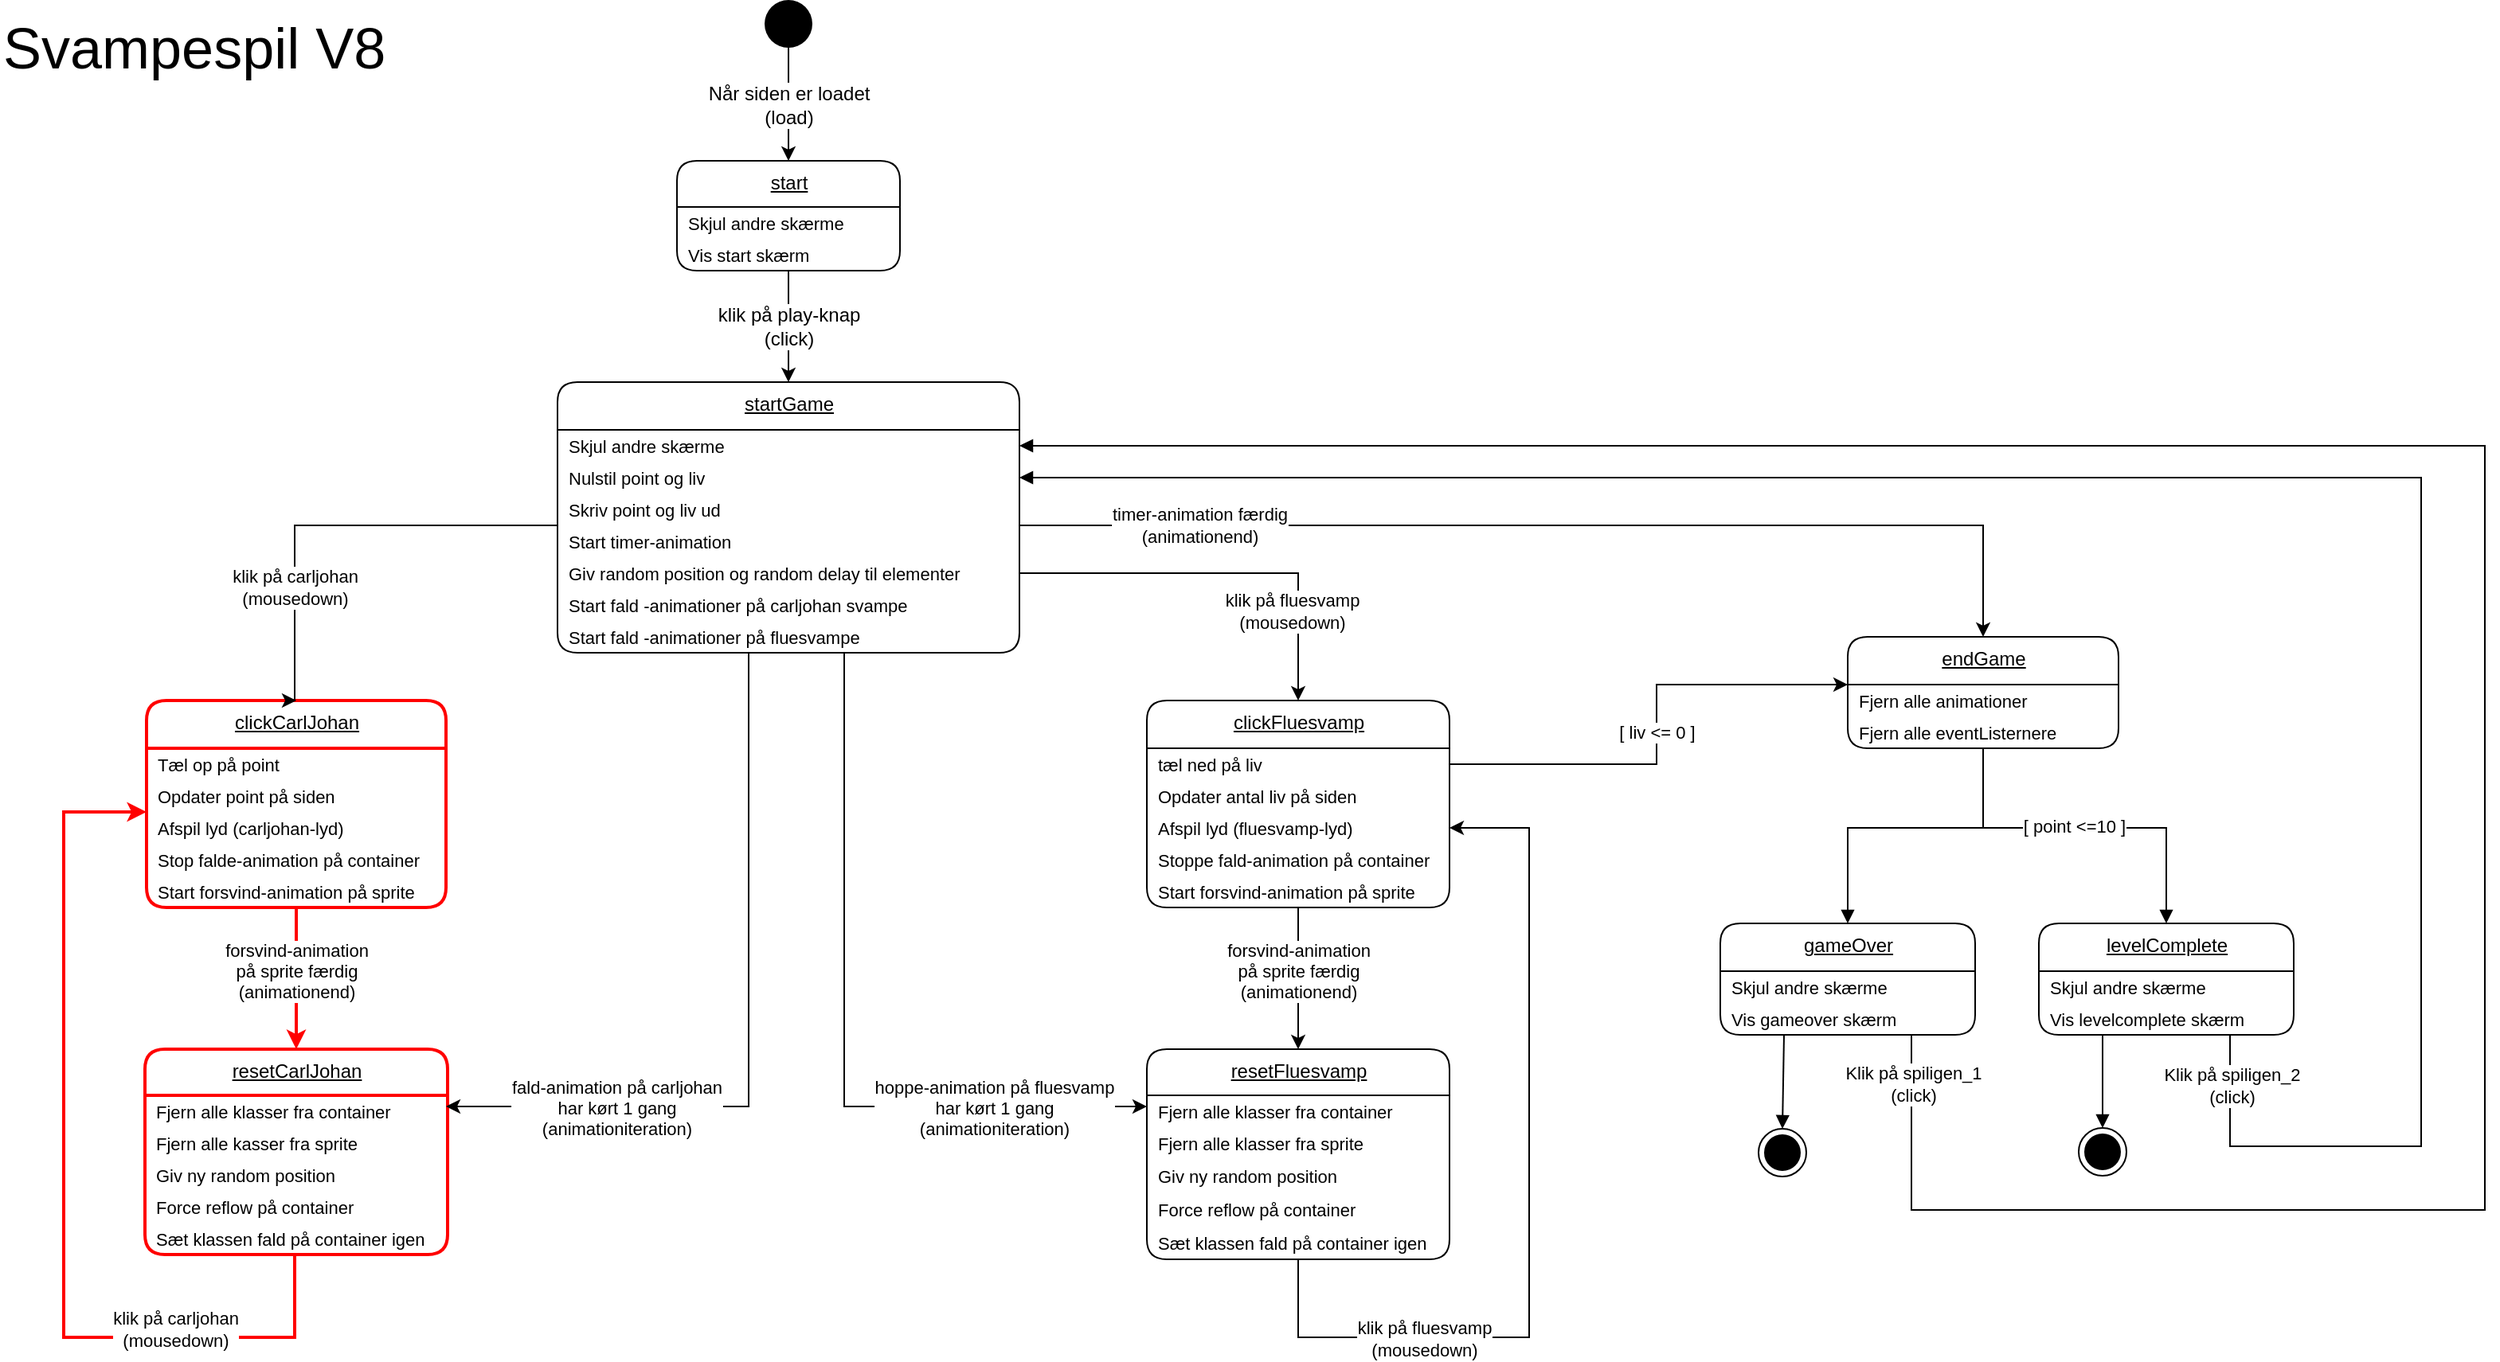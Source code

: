 <mxfile>
    <diagram id="dPa3eCRp1KqCvTpyh3m8" name="Page-1">
        <mxGraphModel dx="702" dy="438" grid="1" gridSize="10" guides="1" tooltips="1" connect="1" arrows="1" fold="1" page="1" pageScale="1" pageWidth="827" pageHeight="1169" background="#FFFFFF" math="0" shadow="0">
            <root>
                <mxCell id="0"/>
                <mxCell id="1" parent="0"/>
                <mxCell id="23" value="&lt;span style=&quot;font-size: 12px&quot;&gt;Når siden er loadet&lt;br&gt;(load)&lt;br&gt;&lt;/span&gt;" style="edgeStyle=orthogonalEdgeStyle;rounded=0;orthogonalLoop=1;jettySize=auto;html=1;exitX=0.5;exitY=1;exitDx=0;exitDy=0;entryX=0.5;entryY=0;entryDx=0;entryDy=0;" parent="1" source="2" target="63" edge="1">
                    <mxGeometry relative="1" as="geometry">
                        <mxPoint x="380" y="120" as="targetPoint"/>
                    </mxGeometry>
                </mxCell>
                <mxCell id="2" value="" style="ellipse;fillColor=#000000;strokeColor=none;" parent="1" vertex="1">
                    <mxGeometry x="520" y="40" width="30" height="30" as="geometry"/>
                </mxCell>
                <mxCell id="25" value="startGame" style="swimlane;fontStyle=4;align=center;verticalAlign=top;childLayout=stackLayout;horizontal=1;startSize=30;horizontalStack=0;resizeParent=1;resizeParentMax=0;resizeLast=0;collapsible=0;marginBottom=0;html=1;rounded=1;absoluteArcSize=1;arcSize=25;" parent="1" vertex="1">
                    <mxGeometry x="390" y="280" width="290" height="170" as="geometry"/>
                </mxCell>
                <mxCell id="26" value="Skjul andre skærme" style="fillColor=none;strokeColor=none;align=left;verticalAlign=middle;spacingLeft=5;fontSize=11;" parent="25" vertex="1">
                    <mxGeometry y="30" width="290" height="20" as="geometry"/>
                </mxCell>
                <mxCell id="46" value="Nulstil point og liv" style="fillColor=none;strokeColor=none;align=left;verticalAlign=middle;spacingLeft=5;fontSize=11;" parent="25" vertex="1">
                    <mxGeometry y="50" width="290" height="20" as="geometry"/>
                </mxCell>
                <mxCell id="47" value="Skriv point og liv ud" style="fillColor=none;strokeColor=none;align=left;verticalAlign=middle;spacingLeft=5;fontSize=11;" parent="25" vertex="1">
                    <mxGeometry y="70" width="290" height="20" as="geometry"/>
                </mxCell>
                <mxCell id="49" value="Start timer-animation" style="fillColor=none;strokeColor=none;align=left;verticalAlign=middle;spacingLeft=5;fontSize=11;" parent="25" vertex="1">
                    <mxGeometry y="90" width="290" height="20" as="geometry"/>
                </mxCell>
                <mxCell id="50" value="Giv random position og random delay til elementer" style="fillColor=none;strokeColor=none;align=left;verticalAlign=middle;spacingLeft=5;fontSize=11;" parent="25" vertex="1">
                    <mxGeometry y="110" width="290" height="20" as="geometry"/>
                </mxCell>
                <mxCell id="52" value="Start fald -animationer på carljohan svampe" style="fillColor=none;strokeColor=none;align=left;verticalAlign=middle;spacingLeft=5;fontSize=11;" parent="25" vertex="1">
                    <mxGeometry y="130" width="290" height="20" as="geometry"/>
                </mxCell>
                <mxCell id="147" value="Start fald -animationer på fluesvampe" style="fillColor=none;strokeColor=none;align=left;verticalAlign=middle;spacingLeft=5;fontSize=11;" parent="25" vertex="1">
                    <mxGeometry y="150" width="290" height="20" as="geometry"/>
                </mxCell>
                <mxCell id="53" value="&lt;span style=&quot;font-size: 12px&quot;&gt;klik på play-knap&lt;br&gt;(click)&lt;br&gt;&lt;/span&gt;" style="edgeStyle=orthogonalEdgeStyle;rounded=0;orthogonalLoop=1;jettySize=auto;html=1;exitX=0.5;exitY=1;exitDx=0;exitDy=0;entryX=0.5;entryY=0;entryDx=0;entryDy=0;" parent="1" source="65" target="25" edge="1">
                    <mxGeometry relative="1" as="geometry">
                        <mxPoint x="380" y="197" as="sourcePoint"/>
                    </mxGeometry>
                </mxCell>
                <mxCell id="55" value="clickCarlJohan" style="swimlane;fontStyle=4;align=center;verticalAlign=top;childLayout=stackLayout;horizontal=1;startSize=30;horizontalStack=0;resizeParent=1;resizeParentMax=0;resizeLast=0;collapsible=0;marginBottom=0;html=1;rounded=1;absoluteArcSize=1;arcSize=25;strokeColor=#FF0000;strokeWidth=2;" parent="1" vertex="1">
                    <mxGeometry x="132" y="480" width="188" height="130" as="geometry"/>
                </mxCell>
                <mxCell id="56" value="Tæl op på point" style="fillColor=none;strokeColor=none;align=left;verticalAlign=middle;spacingLeft=5;fontSize=11;" parent="55" vertex="1">
                    <mxGeometry y="30" width="188" height="20" as="geometry"/>
                </mxCell>
                <mxCell id="57" value="Opdater point på siden" style="fillColor=none;strokeColor=none;align=left;verticalAlign=middle;spacingLeft=5;fontSize=11;" parent="55" vertex="1">
                    <mxGeometry y="50" width="188" height="20" as="geometry"/>
                </mxCell>
                <mxCell id="117" value="Afspil lyd (carljohan-lyd)" style="fillColor=none;strokeColor=none;align=left;verticalAlign=middle;spacingLeft=5;fontSize=11;" parent="55" vertex="1">
                    <mxGeometry y="70" width="188" height="20" as="geometry"/>
                </mxCell>
                <mxCell id="144" value="Stop falde-animation på container" style="fillColor=none;strokeColor=none;align=left;verticalAlign=middle;spacingLeft=5;fontSize=11;" parent="55" vertex="1">
                    <mxGeometry y="90" width="188" height="20" as="geometry"/>
                </mxCell>
                <mxCell id="145" value="Start forsvind-animation på sprite" style="fillColor=none;strokeColor=none;align=left;verticalAlign=middle;spacingLeft=5;fontSize=11;" parent="55" vertex="1">
                    <mxGeometry y="110" width="188" height="20" as="geometry"/>
                </mxCell>
                <mxCell id="63" value="start" style="swimlane;fontStyle=4;align=center;verticalAlign=top;childLayout=stackLayout;horizontal=1;startSize=29;horizontalStack=0;resizeParent=1;resizeParentMax=0;resizeLast=0;collapsible=0;marginBottom=0;html=1;rounded=1;absoluteArcSize=1;arcSize=25;" parent="1" vertex="1">
                    <mxGeometry x="465" y="141" width="140" height="69" as="geometry"/>
                </mxCell>
                <mxCell id="64" value="Skjul andre skærme" style="fillColor=none;strokeColor=none;align=left;verticalAlign=middle;spacingLeft=5;fontSize=11;" parent="63" vertex="1">
                    <mxGeometry y="29" width="140" height="20" as="geometry"/>
                </mxCell>
                <mxCell id="65" value="Vis start skærm" style="fillColor=none;strokeColor=none;align=left;verticalAlign=middle;spacingLeft=5;fontSize=11;" parent="63" vertex="1">
                    <mxGeometry y="49" width="140" height="20" as="geometry"/>
                </mxCell>
                <mxCell id="68" value="resetCarlJohan" style="swimlane;fontStyle=4;align=center;verticalAlign=top;childLayout=stackLayout;horizontal=1;startSize=29;horizontalStack=0;resizeParent=1;resizeParentMax=0;resizeLast=0;collapsible=0;marginBottom=0;html=1;rounded=1;absoluteArcSize=1;arcSize=25;strokeColor=#FF0000;strokeWidth=2;" parent="1" vertex="1">
                    <mxGeometry x="131" y="699" width="190" height="129" as="geometry"/>
                </mxCell>
                <mxCell id="70" value="Fjern alle klasser fra container" style="fillColor=none;strokeColor=none;align=left;verticalAlign=middle;spacingLeft=5;fontSize=11;" parent="68" vertex="1">
                    <mxGeometry y="29" width="190" height="20" as="geometry"/>
                </mxCell>
                <mxCell id="71" value="Fjern alle kasser fra sprite" style="fillColor=none;strokeColor=none;align=left;verticalAlign=middle;spacingLeft=5;fontSize=11;" parent="68" vertex="1">
                    <mxGeometry y="49" width="190" height="20" as="geometry"/>
                </mxCell>
                <mxCell id="154" value="Giv ny random position" style="fillColor=none;strokeColor=none;align=left;verticalAlign=middle;spacingLeft=5;fontSize=11;" parent="68" vertex="1">
                    <mxGeometry y="69" width="190" height="20" as="geometry"/>
                </mxCell>
                <mxCell id="155" value="Force reflow på container" style="fillColor=none;strokeColor=none;align=left;verticalAlign=middle;spacingLeft=5;fontSize=11;" parent="68" vertex="1">
                    <mxGeometry y="89" width="190" height="20" as="geometry"/>
                </mxCell>
                <mxCell id="156" value="Sæt klassen fald på container igen" style="fillColor=none;strokeColor=none;align=left;verticalAlign=middle;spacingLeft=5;fontSize=11;" parent="68" vertex="1">
                    <mxGeometry y="109" width="190" height="20" as="geometry"/>
                </mxCell>
                <mxCell id="72" value="" style="edgeStyle=orthogonalEdgeStyle;rounded=0;orthogonalLoop=1;jettySize=auto;html=1;exitX=0.5;exitY=1;exitDx=0;exitDy=0;entryX=0.5;entryY=0;entryDx=0;entryDy=0;strokeColor=#FF0000;strokeWidth=2;" parent="1" source="145" target="68" edge="1">
                    <mxGeometry x="-0.012" y="-45" relative="1" as="geometry">
                        <mxPoint x="222" y="610" as="sourcePoint"/>
                        <mxPoint x="222" y="691" as="targetPoint"/>
                        <mxPoint as="offset"/>
                    </mxGeometry>
                </mxCell>
                <mxCell id="146" value="forsvind-animation&lt;br&gt;på sprite færdig&lt;br&gt;(animationend)" style="edgeLabel;html=1;align=center;verticalAlign=middle;resizable=0;points=[];fontSize=11;" parent="72" vertex="1" connectable="0">
                    <mxGeometry x="-0.265" relative="1" as="geometry">
                        <mxPoint y="7" as="offset"/>
                    </mxGeometry>
                </mxCell>
                <mxCell id="73" value="klik på carljohan&lt;br&gt;(mousedown)" style="edgeStyle=orthogonalEdgeStyle;rounded=0;orthogonalLoop=1;jettySize=auto;html=1;exitX=0;exitY=0;exitDx=0;exitDy=0;entryX=0.5;entryY=0;entryDx=0;entryDy=0;" parent="1" source="49" target="55" edge="1">
                    <mxGeometry x="0.475" relative="1" as="geometry">
                        <mxPoint as="offset"/>
                        <mxPoint x="395" y="360" as="sourcePoint"/>
                        <mxPoint x="200" y="470" as="targetPoint"/>
                        <Array as="points">
                            <mxPoint x="225" y="370"/>
                        </Array>
                    </mxGeometry>
                </mxCell>
                <mxCell id="75" value="clickFluesvamp" style="swimlane;fontStyle=4;align=center;verticalAlign=top;childLayout=stackLayout;horizontal=1;startSize=30;horizontalStack=0;resizeParent=1;resizeParentMax=0;resizeLast=0;collapsible=0;marginBottom=0;html=1;rounded=1;absoluteArcSize=1;arcSize=25;" parent="1" vertex="1">
                    <mxGeometry x="760" y="480" width="190" height="130" as="geometry"/>
                </mxCell>
                <mxCell id="76" value="tæl ned på liv" style="fillColor=none;strokeColor=none;align=left;verticalAlign=middle;spacingLeft=5;fontSize=11;" parent="75" vertex="1">
                    <mxGeometry y="30" width="190" height="20" as="geometry"/>
                </mxCell>
                <mxCell id="77" value="Opdater antal liv på siden" style="fillColor=none;strokeColor=none;align=left;verticalAlign=middle;spacingLeft=5;fontSize=11;" parent="75" vertex="1">
                    <mxGeometry y="50" width="190" height="20" as="geometry"/>
                </mxCell>
                <mxCell id="118" value="Afspil lyd (fluesvamp-lyd)" style="fillColor=none;strokeColor=none;align=left;verticalAlign=middle;spacingLeft=5;fontSize=11;" parent="75" vertex="1">
                    <mxGeometry y="70" width="190" height="20" as="geometry"/>
                </mxCell>
                <mxCell id="125" value="Stoppe fald-animation på container" style="fillColor=none;strokeColor=none;align=left;verticalAlign=middle;spacingLeft=5;fontSize=11;" parent="75" vertex="1">
                    <mxGeometry y="90" width="190" height="20" as="geometry"/>
                </mxCell>
                <mxCell id="126" value="Start forsvind-animation på sprite" style="fillColor=none;strokeColor=none;align=left;verticalAlign=middle;spacingLeft=5;fontSize=11;" parent="75" vertex="1">
                    <mxGeometry y="110" width="190" height="20" as="geometry"/>
                </mxCell>
                <mxCell id="79" value="resetFluesvamp" style="swimlane;fontStyle=4;align=center;verticalAlign=top;childLayout=stackLayout;horizontal=1;startSize=29;horizontalStack=0;resizeParent=1;resizeParentMax=0;resizeLast=0;collapsible=0;marginBottom=0;html=1;rounded=1;absoluteArcSize=1;arcSize=25;" parent="1" vertex="1">
                    <mxGeometry x="760" y="699" width="190" height="132" as="geometry"/>
                </mxCell>
                <mxCell id="82" value="Fjern alle klasser fra container" style="fillColor=none;strokeColor=none;align=left;verticalAlign=middle;spacingLeft=5;fontSize=11;" parent="79" vertex="1">
                    <mxGeometry y="29" width="190" height="20" as="geometry"/>
                </mxCell>
                <mxCell id="133" value="Fjern alle klasser fra sprite" style="fillColor=none;strokeColor=none;align=left;verticalAlign=middle;spacingLeft=5;fontSize=11;" parent="79" vertex="1">
                    <mxGeometry y="49" width="190" height="20" as="geometry"/>
                </mxCell>
                <mxCell id="157" value="Giv ny random position" style="fillColor=none;strokeColor=none;align=left;verticalAlign=middle;spacingLeft=5;fontSize=11;" parent="79" vertex="1">
                    <mxGeometry y="69" width="190" height="21" as="geometry"/>
                </mxCell>
                <mxCell id="158" value="Force reflow på container" style="fillColor=none;strokeColor=none;align=left;verticalAlign=middle;spacingLeft=5;fontSize=11;" parent="79" vertex="1">
                    <mxGeometry y="90" width="190" height="21" as="geometry"/>
                </mxCell>
                <mxCell id="163" value="Sæt klassen fald på container igen" style="fillColor=none;strokeColor=none;align=left;verticalAlign=middle;spacingLeft=5;fontSize=11;" parent="79" vertex="1">
                    <mxGeometry y="111" width="190" height="21" as="geometry"/>
                </mxCell>
                <mxCell id="83" value="forsvind-animation&lt;br&gt;på sprite færdig&lt;br&gt;(animationend)" style="edgeStyle=orthogonalEdgeStyle;rounded=0;orthogonalLoop=1;jettySize=auto;html=1;entryX=0.5;entryY=0;entryDx=0;entryDy=0;exitX=0.5;exitY=1;exitDx=0;exitDy=0;" parent="1" source="126" target="79" edge="1">
                    <mxGeometry x="-0.101" relative="1" as="geometry">
                        <mxPoint x="855" y="630" as="sourcePoint"/>
                        <mxPoint as="offset"/>
                    </mxGeometry>
                </mxCell>
                <mxCell id="87" value="&lt;font style=&quot;font-size: 11px;&quot;&gt;timer-animation færdig&lt;br&gt;(animationend)&lt;/font&gt;" style="edgeStyle=orthogonalEdgeStyle;rounded=0;orthogonalLoop=1;jettySize=auto;html=1;exitX=1;exitY=1;exitDx=0;exitDy=0;entryX=0.5;entryY=0;entryDx=0;entryDy=0;" parent="1" source="47" target="88" edge="1">
                    <mxGeometry x="-0.665" relative="1" as="geometry">
                        <mxPoint x="860.0" y="160" as="sourcePoint"/>
                        <mxPoint x="1480" y="590" as="targetPoint"/>
                        <mxPoint as="offset"/>
                        <Array as="points">
                            <mxPoint x="1285" y="370"/>
                        </Array>
                    </mxGeometry>
                </mxCell>
                <mxCell id="88" value="endGame" style="swimlane;fontStyle=4;align=center;verticalAlign=top;childLayout=stackLayout;horizontal=1;startSize=30;horizontalStack=0;resizeParent=1;resizeParentMax=0;resizeLast=0;collapsible=0;marginBottom=0;html=1;rounded=1;absoluteArcSize=1;arcSize=25;" parent="1" vertex="1">
                    <mxGeometry x="1200" y="440" width="170" height="70" as="geometry"/>
                </mxCell>
                <mxCell id="89" value="Fjern alle animationer" style="fillColor=none;strokeColor=none;align=left;verticalAlign=middle;spacingLeft=5;fontSize=11;" parent="88" vertex="1">
                    <mxGeometry y="30" width="170" height="20" as="geometry"/>
                </mxCell>
                <mxCell id="90" value="Fjern alle eventListernere" style="fillColor=none;strokeColor=none;align=left;verticalAlign=middle;spacingLeft=5;fontSize=11;" parent="88" vertex="1">
                    <mxGeometry y="50" width="170" height="20" as="geometry"/>
                </mxCell>
                <mxCell id="92" value="levelComplete" style="swimlane;fontStyle=4;align=center;verticalAlign=top;childLayout=stackLayout;horizontal=1;startSize=30;horizontalStack=0;resizeParent=1;resizeParentMax=0;resizeLast=0;collapsible=0;marginBottom=0;html=1;rounded=1;absoluteArcSize=1;arcSize=25;fontSize=12;" parent="1" vertex="1">
                    <mxGeometry x="1320" y="620" width="160" height="70" as="geometry"/>
                </mxCell>
                <mxCell id="93" value="Skjul andre skærme" style="fillColor=none;strokeColor=none;align=left;verticalAlign=middle;spacingLeft=5;fontSize=11;" parent="92" vertex="1">
                    <mxGeometry y="30" width="160" height="20" as="geometry"/>
                </mxCell>
                <mxCell id="137" value="Vis levelcomplete skærm" style="fillColor=none;strokeColor=none;align=left;verticalAlign=middle;spacingLeft=5;fontSize=11;" parent="92" vertex="1">
                    <mxGeometry y="50" width="160" height="20" as="geometry"/>
                </mxCell>
                <mxCell id="172" style="edgeStyle=orthogonalEdgeStyle;html=1;exitX=0.5;exitY=0;exitDx=0;exitDy=0;entryX=0.5;entryY=1;entryDx=0;entryDy=0;labelBackgroundColor=#FFFFFF;startArrow=block;startFill=1;endArrow=none;endFill=0;rounded=0;" parent="1" source="95" target="90" edge="1">
                    <mxGeometry relative="1" as="geometry">
                        <Array as="points">
                            <mxPoint x="1200" y="560"/>
                            <mxPoint x="1285" y="560"/>
                        </Array>
                    </mxGeometry>
                </mxCell>
                <mxCell id="95" value="gameOver" style="swimlane;fontStyle=4;align=center;verticalAlign=top;childLayout=stackLayout;horizontal=1;startSize=30;horizontalStack=0;resizeParent=1;resizeParentMax=0;resizeLast=0;collapsible=0;marginBottom=0;html=1;rounded=1;absoluteArcSize=1;arcSize=25;fontSize=12;" parent="1" vertex="1">
                    <mxGeometry x="1120" y="620" width="160" height="70" as="geometry"/>
                </mxCell>
                <mxCell id="96" value="Skjul andre skærme" style="fillColor=none;strokeColor=none;align=left;verticalAlign=middle;spacingLeft=5;fontSize=11;" parent="95" vertex="1">
                    <mxGeometry y="30" width="160" height="20" as="geometry"/>
                </mxCell>
                <mxCell id="134" value="Vis gameover skærm" style="fillColor=none;strokeColor=none;align=left;verticalAlign=middle;spacingLeft=5;fontSize=11;" parent="95" vertex="1">
                    <mxGeometry y="50" width="160" height="20" as="geometry"/>
                </mxCell>
                <mxCell id="102" value="" style="ellipse;html=1;shape=endState;fillColor=#000000;strokeColor=#000000;" parent="1" vertex="1">
                    <mxGeometry x="1345" y="748.5" width="30" height="30" as="geometry"/>
                </mxCell>
                <mxCell id="110" value="[ liv &amp;lt;= 0 ]" style="edgeStyle=orthogonalEdgeStyle;rounded=0;orthogonalLoop=1;jettySize=auto;html=1;entryX=0;entryY=0;entryDx=0;entryDy=0;exitX=1;exitY=0.5;exitDx=0;exitDy=0;" parent="1" source="76" target="89" edge="1">
                    <mxGeometry relative="1" as="geometry">
                        <Array as="points">
                            <mxPoint x="1080" y="520"/>
                            <mxPoint x="1080" y="470"/>
                        </Array>
                        <mxPoint x="950" y="520" as="sourcePoint"/>
                    </mxGeometry>
                </mxCell>
                <mxCell id="127" style="edgeStyle=orthogonalEdgeStyle;html=1;fontSize=11;rounded=0;strokeColor=#000000;" parent="1" edge="1">
                    <mxGeometry relative="1" as="geometry">
                        <Array as="points">
                            <mxPoint x="510" y="450"/>
                            <mxPoint x="510" y="735"/>
                        </Array>
                        <mxPoint x="510" y="450" as="sourcePoint"/>
                        <mxPoint x="320" y="735" as="targetPoint"/>
                    </mxGeometry>
                </mxCell>
                <mxCell id="128" value="fald-animation på carljohan&lt;br&gt;har kørt 1 gang&lt;br&gt;(animationiteration)" style="edgeLabel;html=1;align=center;verticalAlign=middle;resizable=0;points=[];fontSize=11;fontColor=#000000;" parent="127" vertex="1" connectable="0">
                    <mxGeometry x="0.603" relative="1" as="geometry">
                        <mxPoint x="12" y="1" as="offset"/>
                    </mxGeometry>
                </mxCell>
                <mxCell id="130" style="edgeStyle=orthogonalEdgeStyle;html=1;entryX=0;entryY=0.75;entryDx=0;entryDy=0;fontSize=11;rounded=0;strokeColor=#000000;" parent="1" edge="1">
                    <mxGeometry relative="1" as="geometry">
                        <Array as="points">
                            <mxPoint x="570" y="450"/>
                            <mxPoint x="570" y="735"/>
                        </Array>
                        <mxPoint x="570" y="450" as="sourcePoint"/>
                        <mxPoint x="760" y="735" as="targetPoint"/>
                    </mxGeometry>
                </mxCell>
                <mxCell id="131" value="&lt;span style=&quot;&quot;&gt;hoppe-animation på fluesvamp&lt;/span&gt;&lt;br style=&quot;border-color: var(--border-color);&quot;&gt;&lt;span style=&quot;&quot;&gt;har kørt 1 gang&lt;/span&gt;&lt;br style=&quot;border-color: var(--border-color);&quot;&gt;&lt;span style=&quot;&quot;&gt;(animationiteration)&lt;/span&gt;" style="edgeLabel;html=1;align=center;verticalAlign=middle;resizable=0;points=[];fontSize=11;fontColor=#000000;" parent="130" vertex="1" connectable="0">
                    <mxGeometry x="0.409" y="-1" relative="1" as="geometry">
                        <mxPoint x="44" as="offset"/>
                    </mxGeometry>
                </mxCell>
                <mxCell id="135" style="edgeStyle=orthogonalEdgeStyle;html=1;fontSize=11;rounded=0;exitX=0.75;exitY=1;exitDx=0;exitDy=0;endArrow=block;endFill=1;entryX=1;entryY=0.5;entryDx=0;entryDy=0;strokeColor=#000000;" parent="1" source="134" target="26" edge="1">
                    <mxGeometry relative="1" as="geometry">
                        <Array as="points">
                            <mxPoint x="1240" y="800"/>
                            <mxPoint x="1600" y="800"/>
                            <mxPoint x="1600" y="320"/>
                        </Array>
                        <mxPoint x="1185" y="639" as="sourcePoint"/>
                        <mxPoint x="740" y="270" as="targetPoint"/>
                    </mxGeometry>
                </mxCell>
                <mxCell id="136" value="Klik på spiligen_1&lt;br&gt;(click)" style="edgeLabel;html=1;align=center;verticalAlign=middle;resizable=0;points=[];fontSize=11;strokeColor=#FF0000;fontColor=#000000;" parent="135" vertex="1" connectable="0">
                    <mxGeometry x="-0.94" relative="1" as="geometry">
                        <mxPoint x="1" y="-25" as="offset"/>
                    </mxGeometry>
                </mxCell>
                <mxCell id="142" style="edgeStyle=orthogonalEdgeStyle;rounded=0;html=1;exitX=1;exitY=0.5;exitDx=0;exitDy=0;entryX=0.5;entryY=0;entryDx=0;entryDy=0;fontSize=11;" parent="1" source="50" target="75" edge="1">
                    <mxGeometry relative="1" as="geometry"/>
                </mxCell>
                <mxCell id="143" value="klik på fluesvamp&lt;br&gt;(mousedown)" style="edgeLabel;html=1;align=center;verticalAlign=middle;resizable=0;points=[];fontSize=11;" parent="142" vertex="1" connectable="0">
                    <mxGeometry x="0.338" relative="1" as="geometry">
                        <mxPoint y="24" as="offset"/>
                    </mxGeometry>
                </mxCell>
                <mxCell id="151" value="&lt;font style=&quot;font-size: 36px;&quot;&gt;Svampespil V8&lt;/font&gt;" style="text;strokeColor=none;align=left;fillColor=none;html=1;verticalAlign=middle;whiteSpace=wrap;rounded=0;" parent="1" vertex="1">
                    <mxGeometry x="40" y="40" width="280" height="60" as="geometry"/>
                </mxCell>
                <mxCell id="160" value="" style="edgeStyle=orthogonalEdgeStyle;rounded=0;orthogonalLoop=1;jettySize=auto;html=1;exitX=0.5;exitY=1;exitDx=0;exitDy=0;entryX=0;entryY=1;entryDx=0;entryDy=0;strokeColor=#FF0000;strokeWidth=2;" parent="1" source="156" target="57" edge="1">
                    <mxGeometry x="-0.012" y="-45" relative="1" as="geometry">
                        <mxPoint x="232" y="620" as="sourcePoint"/>
                        <mxPoint x="90" y="530" as="targetPoint"/>
                        <mxPoint as="offset"/>
                        <Array as="points">
                            <mxPoint x="225" y="880"/>
                            <mxPoint x="80" y="880"/>
                            <mxPoint x="80" y="550"/>
                        </Array>
                    </mxGeometry>
                </mxCell>
                <mxCell id="161" value="klik på carljohan&lt;br style=&quot;border-color: var(--border-color);&quot;&gt;(mousedown)" style="edgeLabel;html=1;align=center;verticalAlign=middle;resizable=0;points=[];fontSize=11;" parent="160" vertex="1" connectable="0">
                    <mxGeometry x="-0.265" relative="1" as="geometry">
                        <mxPoint x="70" y="10" as="offset"/>
                    </mxGeometry>
                </mxCell>
                <mxCell id="101" value="" style="ellipse;html=1;shape=endState;fillColor=#000000;strokeColor=#000000;" parent="1" vertex="1">
                    <mxGeometry x="1144" y="749" width="30" height="30" as="geometry"/>
                </mxCell>
                <mxCell id="171" style="edgeStyle=orthogonalEdgeStyle;html=1;exitX=0.5;exitY=0;exitDx=0;exitDy=0;entryX=0.5;entryY=1;entryDx=0;entryDy=0;labelBackgroundColor=#FFFFFF;startArrow=block;startFill=1;endArrow=none;endFill=0;rounded=0;" parent="1" source="92" target="90" edge="1">
                    <mxGeometry relative="1" as="geometry">
                        <Array as="points">
                            <mxPoint x="1400" y="560"/>
                            <mxPoint x="1285" y="560"/>
                        </Array>
                    </mxGeometry>
                </mxCell>
                <mxCell id="182" value="[ point &amp;lt;=10 ]" style="edgeLabel;html=1;align=center;verticalAlign=middle;resizable=0;points=[];" parent="171" vertex="1" connectable="0">
                    <mxGeometry x="0.05" y="-1" relative="1" as="geometry">
                        <mxPoint as="offset"/>
                    </mxGeometry>
                </mxCell>
                <mxCell id="173" style="edgeStyle=none;html=1;exitX=0.25;exitY=1;exitDx=0;exitDy=0;entryX=0.5;entryY=0;entryDx=0;entryDy=0;labelBackgroundColor=#FFFFFF;startArrow=none;startFill=0;endArrow=block;endFill=1;" parent="1" source="134" target="101" edge="1">
                    <mxGeometry relative="1" as="geometry"/>
                </mxCell>
                <mxCell id="174" style="edgeStyle=none;html=1;exitX=0.25;exitY=1;exitDx=0;exitDy=0;labelBackgroundColor=#FFFFFF;startArrow=none;startFill=0;endArrow=block;endFill=1;" parent="1" source="137" target="102" edge="1">
                    <mxGeometry relative="1" as="geometry"/>
                </mxCell>
                <mxCell id="180" style="edgeStyle=orthogonalEdgeStyle;rounded=0;html=1;exitX=0.75;exitY=1;exitDx=0;exitDy=0;labelBackgroundColor=#FFFFFF;startArrow=none;startFill=0;endArrow=block;endFill=1;entryX=1;entryY=0.5;entryDx=0;entryDy=0;strokeColor=#000000;" parent="1" source="137" target="46" edge="1">
                    <mxGeometry relative="1" as="geometry">
                        <mxPoint x="1370" y="475" as="targetPoint"/>
                        <Array as="points">
                            <mxPoint x="1440" y="760"/>
                            <mxPoint x="1560" y="760"/>
                            <mxPoint x="1560" y="340"/>
                        </Array>
                    </mxGeometry>
                </mxCell>
                <mxCell id="181" value="Klik på spiligen_2&lt;br&gt;(click)" style="edgeLabel;html=1;align=center;verticalAlign=middle;resizable=0;points=[];fontColor=#000000;" parent="180" vertex="1" connectable="0">
                    <mxGeometry x="-0.968" y="1" relative="1" as="geometry">
                        <mxPoint y="8" as="offset"/>
                    </mxGeometry>
                </mxCell>
                <mxCell id="183" style="edgeStyle=orthogonalEdgeStyle;html=1;exitX=0.5;exitY=1;exitDx=0;exitDy=0;entryX=1;entryY=0.5;entryDx=0;entryDy=0;strokeColor=#000000;rounded=0;" parent="1" source="163" target="118" edge="1">
                    <mxGeometry relative="1" as="geometry">
                        <Array as="points">
                            <mxPoint x="855" y="880"/>
                            <mxPoint x="1000" y="880"/>
                            <mxPoint x="1000" y="560"/>
                        </Array>
                    </mxGeometry>
                </mxCell>
                <mxCell id="185" value="klik på fluesvamp&lt;br style=&quot;border-color: var(--border-color);&quot;&gt;(mousedown)" style="edgeLabel;html=1;align=center;verticalAlign=middle;resizable=0;points=[];" parent="183" vertex="1" connectable="0">
                    <mxGeometry x="-0.548" y="-1" relative="1" as="geometry">
                        <mxPoint as="offset"/>
                    </mxGeometry>
                </mxCell>
            </root>
        </mxGraphModel>
    </diagram>
</mxfile>